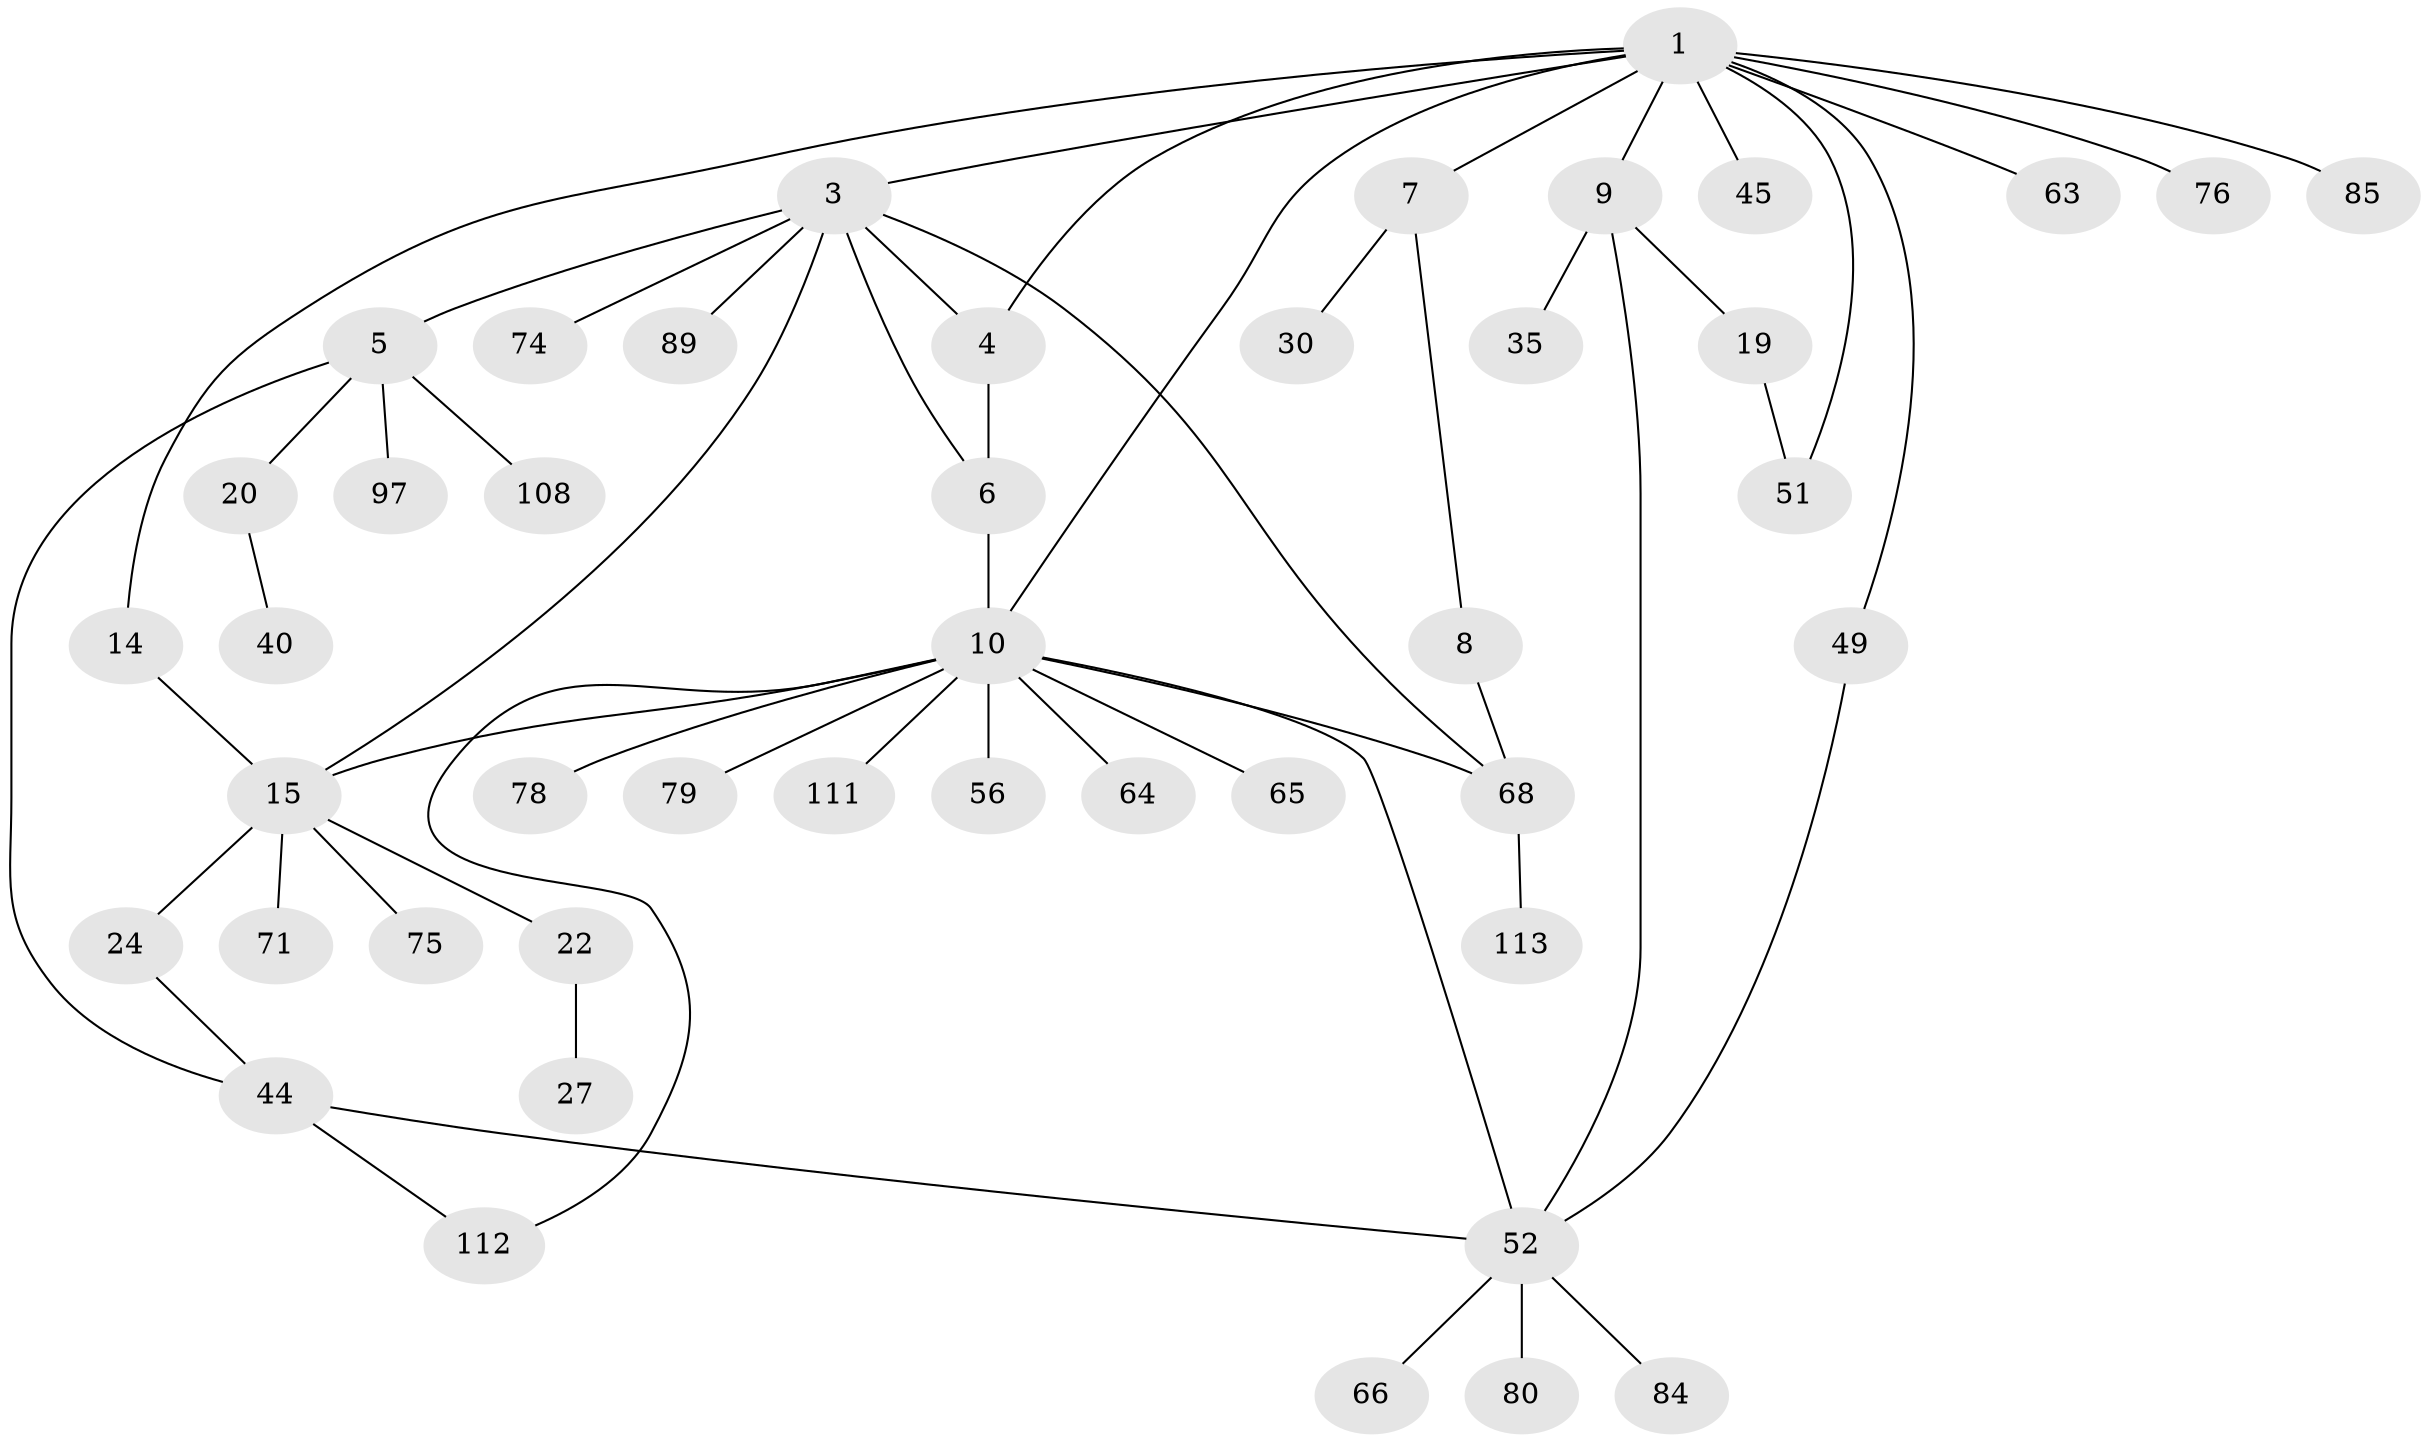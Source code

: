 // original degree distribution, {5: 0.05263157894736842, 7: 0.03508771929824561, 4: 0.09649122807017543, 3: 0.12280701754385964, 2: 0.2894736842105263, 1: 0.40350877192982454}
// Generated by graph-tools (version 1.1) at 2025/16/03/04/25 18:16:55]
// undirected, 45 vertices, 57 edges
graph export_dot {
graph [start="1"]
  node [color=gray90,style=filled];
  1 [super="+2+12+23"];
  3 [super="+28+41+11"];
  4 [super="+60+73"];
  5 [super="+21+18+37"];
  6 [super="+77"];
  7;
  8;
  9 [super="+54+17"];
  10 [super="+13+50"];
  14;
  15 [super="+16+26+29+43"];
  19 [super="+58+39+62"];
  20;
  22 [super="+106"];
  24 [super="+83+67"];
  27;
  30 [super="+36"];
  35;
  40;
  44 [super="+47+57+100"];
  45;
  49;
  51;
  52 [super="+55+70+53"];
  56 [super="+105"];
  63;
  64 [super="+88"];
  65;
  66;
  68 [super="+99"];
  71 [super="+72"];
  74;
  75;
  76 [super="+81"];
  78;
  79;
  80;
  84 [super="+95"];
  85;
  89;
  97;
  108;
  111;
  112;
  113;
  1 -- 10;
  1 -- 76;
  1 -- 49;
  1 -- 3;
  1 -- 4;
  1 -- 7;
  1 -- 9;
  1 -- 45;
  1 -- 85;
  1 -- 14;
  1 -- 63;
  1 -- 51;
  3 -- 5;
  3 -- 6;
  3 -- 89;
  3 -- 74;
  3 -- 4;
  3 -- 68;
  3 -- 15;
  4 -- 6;
  5 -- 20;
  5 -- 97;
  5 -- 108;
  5 -- 44;
  6 -- 10;
  7 -- 8;
  7 -- 30;
  8 -- 68;
  9 -- 19;
  9 -- 35;
  9 -- 52;
  10 -- 65;
  10 -- 64;
  10 -- 68;
  10 -- 78;
  10 -- 111;
  10 -- 15;
  10 -- 112;
  10 -- 79;
  10 -- 56;
  10 -- 52;
  14 -- 15;
  15 -- 22;
  15 -- 24;
  15 -- 71 [weight=2];
  15 -- 75;
  19 -- 51;
  20 -- 40;
  22 -- 27;
  24 -- 44;
  44 -- 112;
  44 -- 52;
  49 -- 52;
  52 -- 80;
  52 -- 66;
  52 -- 84;
  68 -- 113;
}
